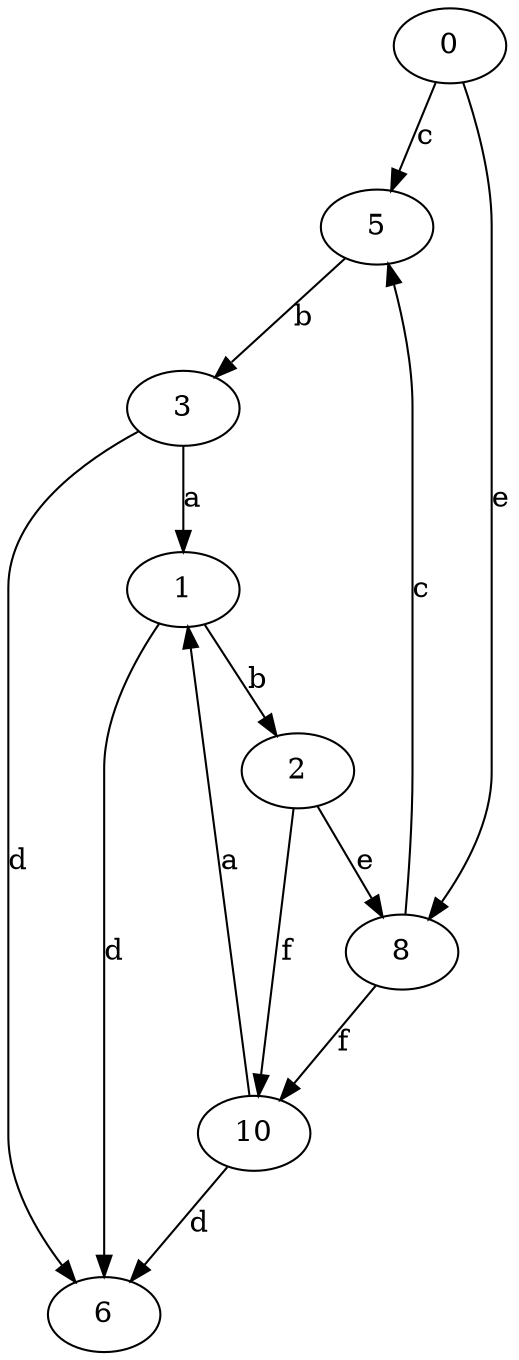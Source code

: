 strict digraph  {
0;
1;
2;
3;
5;
6;
8;
10;
0 -> 5  [label=c];
0 -> 8  [label=e];
1 -> 2  [label=b];
1 -> 6  [label=d];
2 -> 8  [label=e];
2 -> 10  [label=f];
3 -> 1  [label=a];
3 -> 6  [label=d];
5 -> 3  [label=b];
8 -> 5  [label=c];
8 -> 10  [label=f];
10 -> 1  [label=a];
10 -> 6  [label=d];
}
